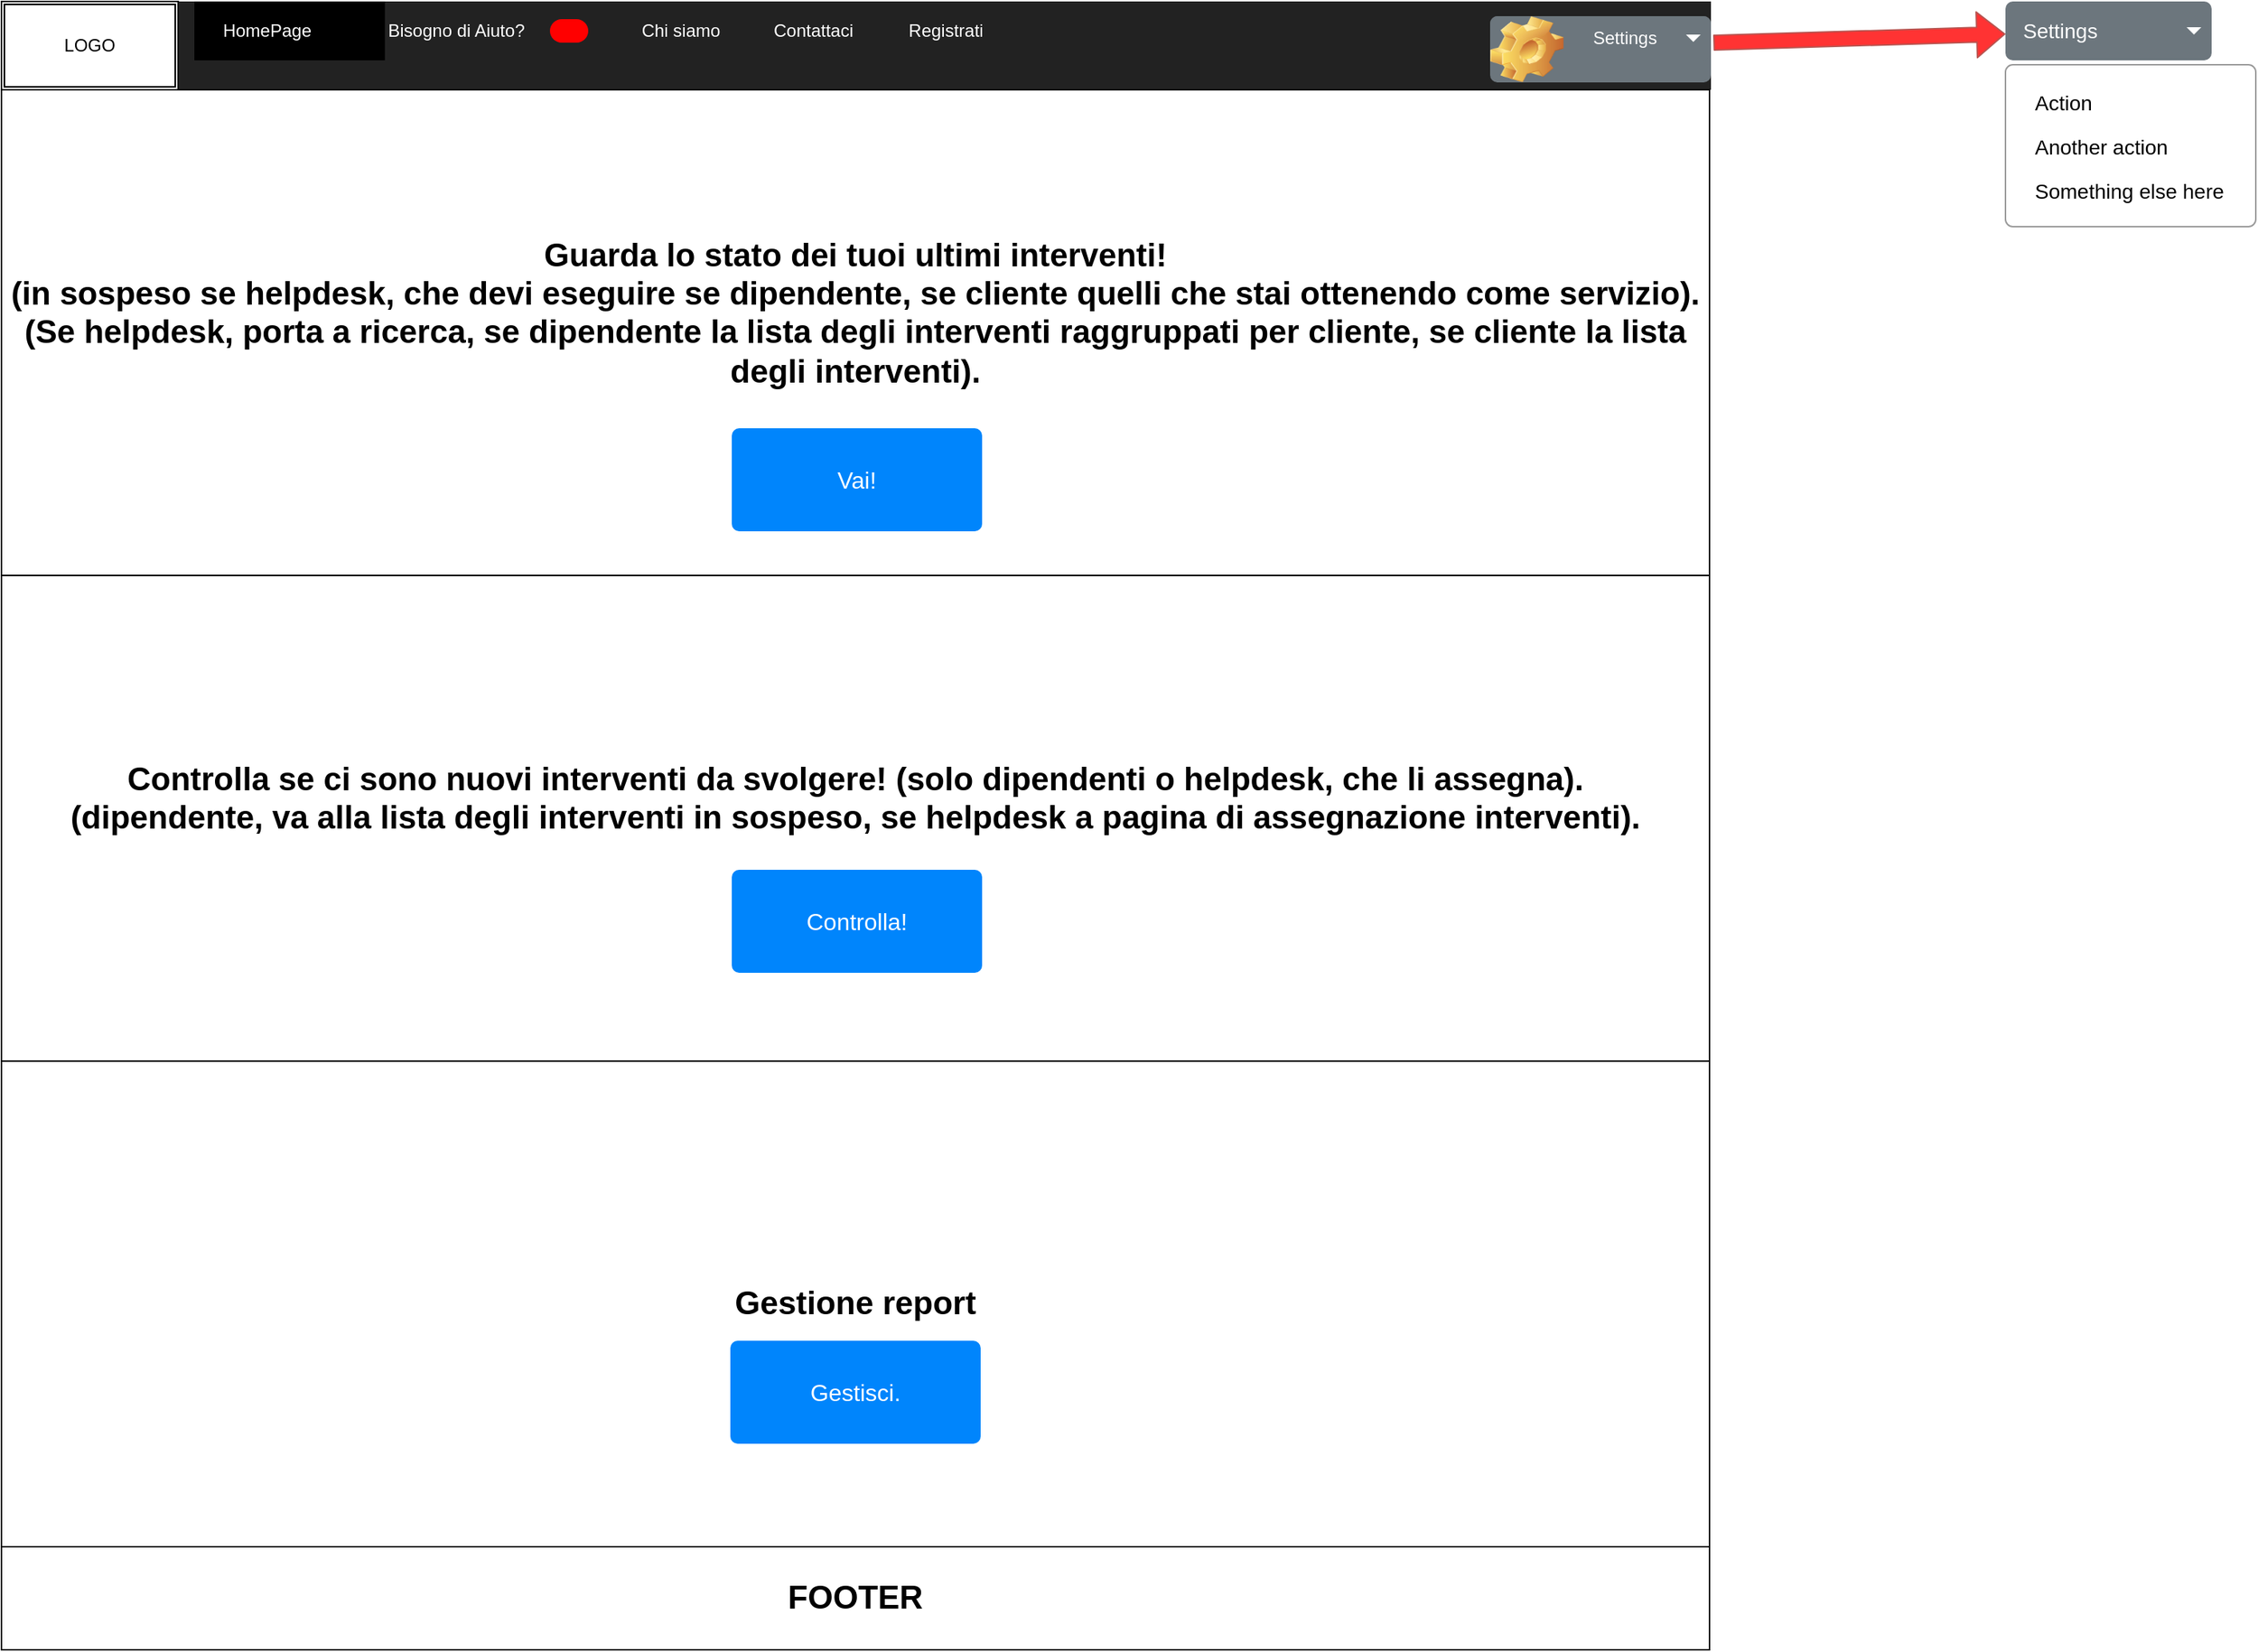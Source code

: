 <mxfile version="14.1.8" type="device"><diagram name="Page-1" id="c9db0220-8083-56f3-ca83-edcdcd058819"><mxGraphModel dx="1086" dy="816" grid="1" gridSize="10" guides="1" tooltips="1" connect="1" arrows="1" fold="1" page="1" pageScale="1.5" pageWidth="826" pageHeight="1169" background="#ffffff" math="0" shadow="0"><root><mxCell id="0" style=";html=1;"/><mxCell id="1" style=";html=1;" parent="0"/><mxCell id="3d76a8aef4d5c911-1" value="" style="html=1;shadow=0;dashed=0;shape=mxgraph.bootstrap.rect;fillColor=#222222;strokeColor=none;whiteSpace=wrap;rounded=0;fontSize=12;fontColor=#000000;align=center;" parent="1" vertex="1"><mxGeometry x="30" y="20" width="1160" height="60" as="geometry"/></mxCell><mxCell id="3d76a8aef4d5c911-3" value="HomePage" style="html=1;shadow=0;dashed=0;shape=mxgraph.bootstrap.rect;fillColor=#000000;strokeColor=none;fontColor=#ffffff;spacingRight=30;whiteSpace=wrap;" parent="3d76a8aef4d5c911-1" vertex="1"><mxGeometry x="130" width="129.375" height="40" as="geometry"/></mxCell><mxCell id="3d76a8aef4d5c911-5" value="&lt;font color=&quot;#ffffff&quot;&gt;Bisogno di Aiuto?&lt;/font&gt;" style="html=1;shadow=0;dashed=0;fillColor=none;strokeColor=none;shape=mxgraph.bootstrap.rect;fontColor=#999999;spacingRight=30;whiteSpace=wrap;" parent="3d76a8aef4d5c911-1" vertex="1"><mxGeometry x="244.375" width="158.125" height="40" as="geometry"/></mxCell><mxCell id="3d76a8aef4d5c911-6" value="" style="html=1;shadow=0;dashed=0;shape=mxgraph.bootstrap.rrect;rSize=8;fillColor=#ff0000;strokeColor=none;fontColor=#ffffff;whiteSpace=wrap;" parent="3d76a8aef4d5c911-5" vertex="1"><mxGeometry x="1" y="0.5" width="26" height="16" relative="1" as="geometry"><mxPoint x="-31" y="-8" as="offset"/></mxGeometry></mxCell><mxCell id="3d76a8aef4d5c911-7" value="&lt;font color=&quot;#ffffff&quot;&gt;Chi siamo&lt;/font&gt;" style="html=1;shadow=0;dashed=0;fillColor=none;strokeColor=none;shape=mxgraph.bootstrap.rect;fontColor=#999999;whiteSpace=wrap;" parent="3d76a8aef4d5c911-1" vertex="1"><mxGeometry x="402.5" width="115" height="40" as="geometry"/></mxCell><mxCell id="3d76a8aef4d5c911-8" value="&lt;span style=&quot;color: rgb(255 , 255 , 255)&quot;&gt;Contattaci&lt;/span&gt;" style="html=1;shadow=0;dashed=0;fillColor=none;strokeColor=none;shape=mxgraph.bootstrap.rect;fontColor=#999999;whiteSpace=wrap;" parent="3d76a8aef4d5c911-1" vertex="1"><mxGeometry x="500" width="100.625" height="40" as="geometry"/></mxCell><mxCell id="WObzpAuLPQ19xa1HDvsl-1" value="" style="html=1;shadow=0;dashed=0;shape=mxgraph.bootstrap.rrect;rSize=5;strokeColor=none;html=1;whiteSpace=wrap;fillColor=#6C767D;fontColor=#ffffff;" parent="3d76a8aef4d5c911-1" vertex="1"><mxGeometry x="1010" y="10" width="150" height="45" as="geometry"/></mxCell><mxCell id="WObzpAuLPQ19xa1HDvsl-2" value="" style="strokeColor=inherit;fillColor=inherit;gradientColor=inherit;fontColor=inherit;html=1;shadow=0;dashed=0;shape=mxgraph.bootstrap.leftButton;rSize=5;perimeter=none;whiteSpace=wrap;resizeHeight=1;" parent="WObzpAuLPQ19xa1HDvsl-1" vertex="1"><mxGeometry width="30" height="30" relative="1" as="geometry"/></mxCell><mxCell id="WObzpAuLPQ19xa1HDvsl-3" value="" style="strokeColor=inherit;fillColor=inherit;gradientColor=inherit;fontColor=inherit;html=1;shadow=0;dashed=0;perimeter=none;whiteSpace=wrap;resizeHeight=1;" parent="WObzpAuLPQ19xa1HDvsl-1" vertex="1"><mxGeometry width="30" height="30" relative="1" as="geometry"><mxPoint x="30" as="offset"/></mxGeometry></mxCell><mxCell id="WObzpAuLPQ19xa1HDvsl-4" value="&lt;font color=&quot;#ffffff&quot;&gt;Settings&lt;/font&gt;" style="strokeColor=inherit;fillColor=inherit;gradientColor=inherit;fontColor=inherit;html=1;shadow=0;dashed=0;shape=mxgraph.bootstrap.rightButton;rSize=5;perimeter=none;whiteSpace=wrap;resizeHeight=1;align=left;spacing=10;" parent="WObzpAuLPQ19xa1HDvsl-1" vertex="1"><mxGeometry x="1" width="90" height="30" relative="1" as="geometry"><mxPoint x="-90" as="offset"/></mxGeometry></mxCell><mxCell id="WObzpAuLPQ19xa1HDvsl-5" value="" style="shape=triangle;direction=south;fillColor=#ffffff;strokeColor=none;perimeter=none;" parent="WObzpAuLPQ19xa1HDvsl-4" vertex="1"><mxGeometry x="1" y="0.5" width="10" height="5" relative="1" as="geometry"><mxPoint x="-17" y="-2.5" as="offset"/></mxGeometry></mxCell><mxCell id="WObzpAuLPQ19xa1HDvsl-6" value="" style="shape=image;html=1;verticalLabelPosition=bottom;verticalAlign=top;imageAspect=0;image=img/clipart/Gear_128x128.png" parent="WObzpAuLPQ19xa1HDvsl-1" vertex="1"><mxGeometry width="50" height="45" as="geometry"/></mxCell><mxCell id="WObzpAuLPQ19xa1HDvsl-7" value="&lt;font color=&quot;#ffffff&quot;&gt;Registrati&lt;/font&gt;" style="html=1;shadow=0;dashed=0;fillColor=none;strokeColor=none;shape=mxgraph.bootstrap.rect;fontColor=#999999;whiteSpace=wrap;" parent="3d76a8aef4d5c911-1" vertex="1"><mxGeometry x="590" width="100.625" height="40" as="geometry"/></mxCell><mxCell id="WObzpAuLPQ19xa1HDvsl-9" value="LOGO" style="shape=ext;double=1;rounded=0;whiteSpace=wrap;html=1;" parent="3d76a8aef4d5c911-1" vertex="1"><mxGeometry x="-1" width="120" height="60" as="geometry"/></mxCell><mxCell id="WObzpAuLPQ19xa1HDvsl-10" value="Settings" style="html=1;shadow=0;dashed=0;shape=mxgraph.bootstrap.rrect;rSize=5;strokeColor=none;strokeWidth=1;fillColor=#6C767D;fontColor=#ffffff;whiteSpace=wrap;align=left;verticalAlign=middle;fontStyle=0;fontSize=14;spacingLeft=10;" parent="1" vertex="1"><mxGeometry x="1390" y="20" width="140" height="40" as="geometry"/></mxCell><mxCell id="WObzpAuLPQ19xa1HDvsl-11" value="" style="shape=triangle;direction=south;fillColor=#ffffff;strokeColor=none;perimeter=none;" parent="WObzpAuLPQ19xa1HDvsl-10" vertex="1"><mxGeometry x="1" y="0.5" width="10" height="5" relative="1" as="geometry"><mxPoint x="-17" y="-2.5" as="offset"/></mxGeometry></mxCell><mxCell id="WObzpAuLPQ19xa1HDvsl-12" value="" style="html=1;shadow=0;dashed=0;shape=mxgraph.bootstrap.rrect;rSize=5;fillColor=#ffffff;strokeColor=#999999;" parent="1" vertex="1"><mxGeometry x="1390" y="63" width="170" height="110" as="geometry"/></mxCell><mxCell id="WObzpAuLPQ19xa1HDvsl-13" value="Action" style="fillColor=none;strokeColor=none;align=left;spacing=20;fontSize=14;" parent="WObzpAuLPQ19xa1HDvsl-12" vertex="1"><mxGeometry width="170" height="30" relative="1" as="geometry"><mxPoint y="10" as="offset"/></mxGeometry></mxCell><mxCell id="WObzpAuLPQ19xa1HDvsl-14" value="Another action" style="fillColor=none;strokeColor=none;align=left;spacing=20;fontSize=14;" parent="WObzpAuLPQ19xa1HDvsl-12" vertex="1"><mxGeometry width="170" height="30" relative="1" as="geometry"><mxPoint y="40" as="offset"/></mxGeometry></mxCell><mxCell id="WObzpAuLPQ19xa1HDvsl-15" value="Something else here" style="fillColor=none;strokeColor=none;align=left;spacing=20;fontSize=14;" parent="WObzpAuLPQ19xa1HDvsl-12" vertex="1"><mxGeometry width="170" height="30" relative="1" as="geometry"><mxPoint y="70" as="offset"/></mxGeometry></mxCell><mxCell id="WObzpAuLPQ19xa1HDvsl-16" value="" style="shape=flexArrow;endArrow=classic;html=1;exitX=1.018;exitY=0.6;exitDx=0;exitDy=0;exitPerimeter=0;strokeColor=#b85450;fillColor=#FF3333;" parent="1" source="WObzpAuLPQ19xa1HDvsl-4" target="WObzpAuLPQ19xa1HDvsl-10" edge="1"><mxGeometry width="50" height="50" relative="1" as="geometry"><mxPoint x="1220" y="70" as="sourcePoint"/><mxPoint x="1270" y="20" as="targetPoint"/></mxGeometry></mxCell><mxCell id="WObzpAuLPQ19xa1HDvsl-17" value="&lt;b style=&quot;font-size: 22px&quot;&gt;Guarda lo stato dei tuoi ultimi interventi! &lt;br&gt;(in sospeso se helpdesk, che devi eseguire se dipendente, se cliente quelli che stai ottenendo come servizio).&lt;br&gt;(Se helpdesk, porta a ricerca, se dipendente la lista degli interventi raggruppati per cliente, se cliente la lista degli interventi).&lt;/b&gt;&lt;span style=&quot;color: rgba(0 , 0 , 0 , 0) ; font-family: monospace ; font-size: 0px&quot;&gt;%3CmxGraphModel%3E%3Croot%3E%3CmxCell%20id%3D%220%22%2F%3E%3CmxCell%20id%3D%221%22%20parent%3D%220%22%2F%3E%3CmxCell%20id%3D%222%22%20value%3D%22%26lt%3Bspan%20style%3D%26quot%3Bcolor%3A%20rgb(255%20%2C%20255%20%2C%20255)%26quot%3B%26gt%3BContattaci%26lt%3B%2Fspan%26gt%3B%22%20style%3D%22html%3D1%3Bshadow%3D0%3Bdashed%3D0%3BfillColor%3Dnone%3BstrokeColor%3Dnone%3Bshape%3Dmxgraph.bootstrap.rect%3BfontColor%3D%23999999%3BwhiteSpace%3Dwrap%3B%22%20vertex%3D%221%22%20parent%3D%221%22%3E%3CmxGeometry%20x%3D%22530%22%20y%3D%2220%22%20width%3D%22100.625%22%20height%3D%2240%22%20as%3D%22geometry%22%2F%3E%3C%2FmxCell%3E%3C%2Froot%3E%3C%2FmxGraphModel%3E&lt;/span&gt;&lt;b style=&quot;font-size: 22px&quot;&gt;&lt;br&gt;&lt;br&gt;&lt;/b&gt;" style="rounded=0;whiteSpace=wrap;html=1;" parent="1" vertex="1"><mxGeometry x="29" y="80" width="1160" height="330" as="geometry"/></mxCell><mxCell id="WObzpAuLPQ19xa1HDvsl-18" value="Vai!" style="html=1;shadow=0;dashed=0;shape=mxgraph.bootstrap.rrect;rSize=5;strokeColor=none;strokeWidth=1;fillColor=#0085FC;fontColor=#FFFFFF;whiteSpace=wrap;align=center;verticalAlign=middle;spacingLeft=0;fontStyle=0;fontSize=16;spacing=5;" parent="1" vertex="1"><mxGeometry x="525" y="310" width="170" height="70" as="geometry"/></mxCell><mxCell id="WObzpAuLPQ19xa1HDvsl-19" value="&lt;b style=&quot;font-size: 22px&quot;&gt;Controlla se ci sono nuovi interventi da svolgere! (solo dipendenti o helpdesk, che li assegna).&lt;br&gt;(dipendente, va alla lista degli interventi in sospeso, se helpdesk a pagina di assegnazione interventi).&lt;br&gt;&lt;br&gt;&lt;/b&gt;" style="rounded=0;whiteSpace=wrap;html=1;" parent="1" vertex="1"><mxGeometry x="29" y="410" width="1160" height="330" as="geometry"/></mxCell><mxCell id="WObzpAuLPQ19xa1HDvsl-20" value="Controlla!" style="html=1;shadow=0;dashed=0;shape=mxgraph.bootstrap.rrect;rSize=5;strokeColor=none;strokeWidth=1;fillColor=#0085FC;fontColor=#FFFFFF;whiteSpace=wrap;align=center;verticalAlign=middle;spacingLeft=0;fontStyle=0;fontSize=16;spacing=5;" parent="1" vertex="1"><mxGeometry x="525" y="610" width="170" height="70" as="geometry"/></mxCell><mxCell id="WObzpAuLPQ19xa1HDvsl-21" value="&lt;b style=&quot;font-size: 22px&quot;&gt;Gestione report&lt;br&gt;&lt;/b&gt;" style="rounded=0;whiteSpace=wrap;html=1;" parent="1" vertex="1"><mxGeometry x="29" y="740" width="1160" height="330" as="geometry"/></mxCell><mxCell id="WObzpAuLPQ19xa1HDvsl-22" value="Gestisci." style="html=1;shadow=0;dashed=0;shape=mxgraph.bootstrap.rrect;rSize=5;strokeColor=none;strokeWidth=1;fillColor=#0085FC;fontColor=#FFFFFF;whiteSpace=wrap;align=center;verticalAlign=middle;spacingLeft=0;fontStyle=0;fontSize=16;spacing=5;" parent="1" vertex="1"><mxGeometry x="524" y="930" width="170" height="70" as="geometry"/></mxCell><mxCell id="WObzpAuLPQ19xa1HDvsl-23" value="&lt;b style=&quot;font-size: 22px&quot;&gt;FOOTER&lt;br&gt;&lt;/b&gt;" style="rounded=0;whiteSpace=wrap;html=1;" parent="1" vertex="1"><mxGeometry x="29" y="1070" width="1160" height="70" as="geometry"/></mxCell></root></mxGraphModel></diagram></mxfile>